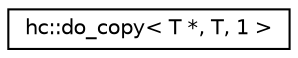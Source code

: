 digraph "Graphical Class Hierarchy"
{
  edge [fontname="Helvetica",fontsize="10",labelfontname="Helvetica",labelfontsize="10"];
  node [fontname="Helvetica",fontsize="10",shape=record];
  rankdir="LR";
  Node1 [label="hc::do_copy\< T *, T, 1 \>",height=0.2,width=0.4,color="black", fillcolor="white", style="filled",URL="$structhc_1_1do__copy_3_01T_01_5_00_01T_00_011_01_4.html"];
}
